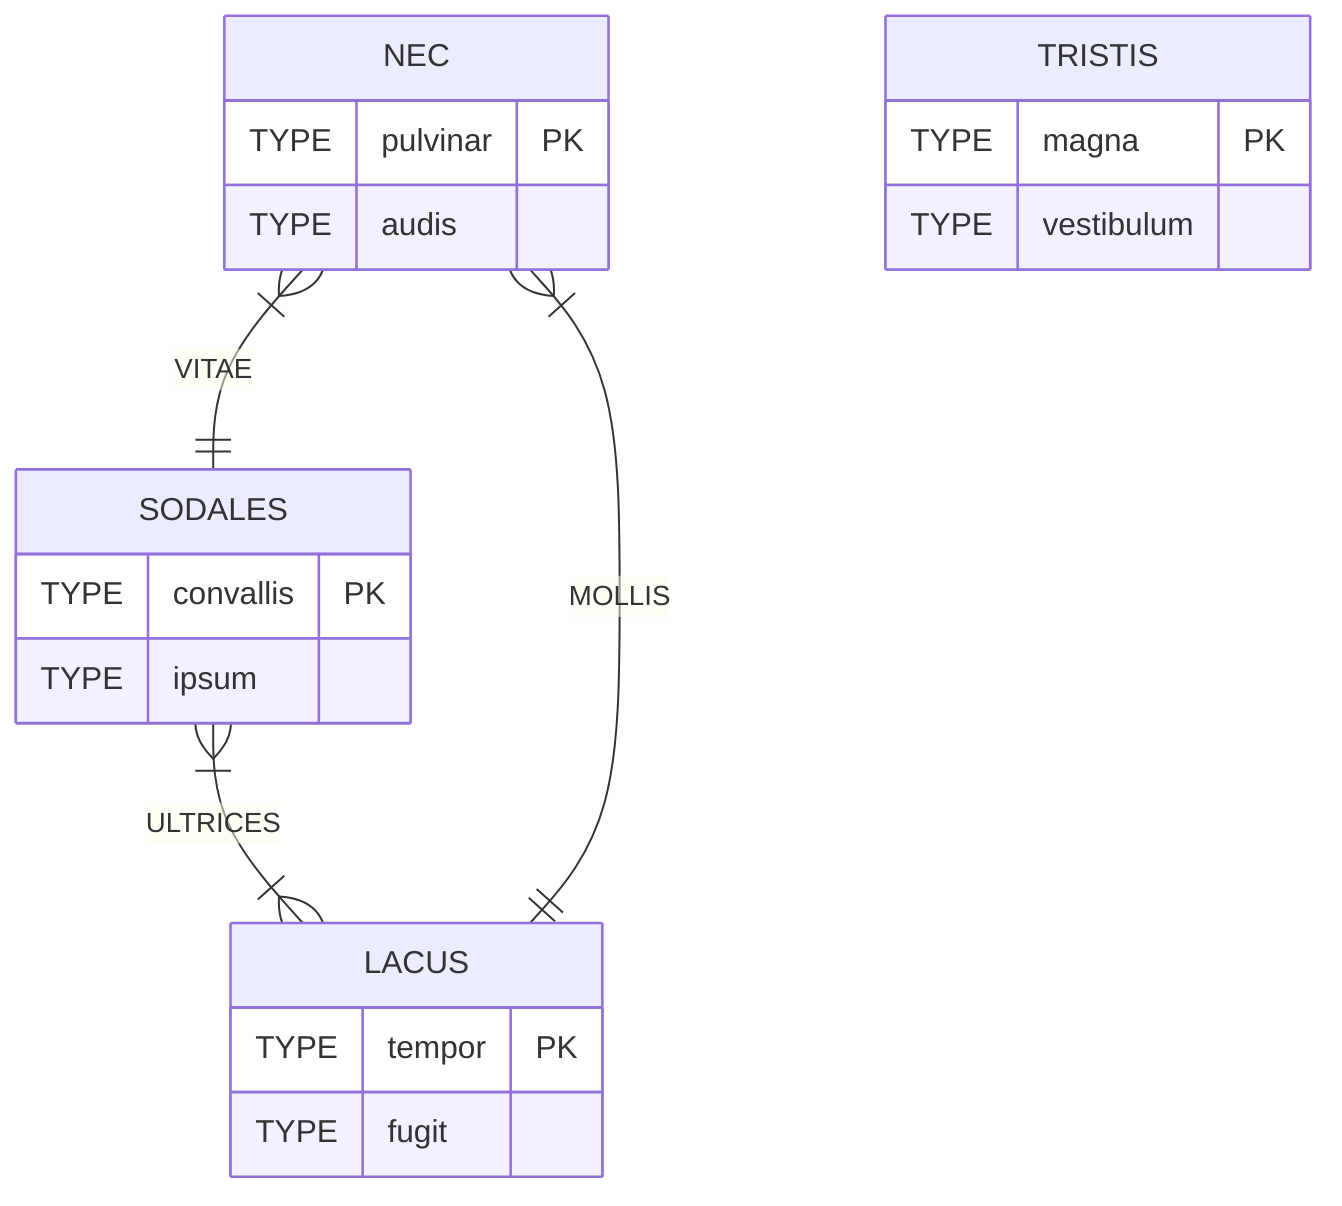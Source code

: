 erDiagram
  %% Generated by Mocodo 4.0.0
  NEC {
    TYPE pulvinar PK
    TYPE audis
  }
  LACUS {
    TYPE tempor PK
    TYPE fugit
  }
  TRISTIS {
    TYPE magna PK
    TYPE vestibulum
  }
  SODALES {
    TYPE convallis PK
    TYPE ipsum
  }
  LACUS ||--|{ NEC: MOLLIS
  NEC }|--|| SODALES: VITAE
  SODALES }|--|{ LACUS: ULTRICES